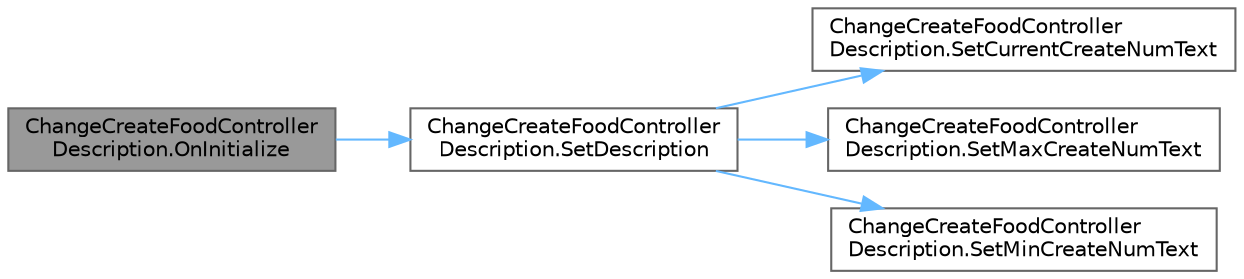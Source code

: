 digraph "ChangeCreateFoodControllerDescription.OnInitialize"
{
 // LATEX_PDF_SIZE
  bgcolor="transparent";
  edge [fontname=Helvetica,fontsize=10,labelfontname=Helvetica,labelfontsize=10];
  node [fontname=Helvetica,fontsize=10,shape=box,height=0.2,width=0.4];
  rankdir="LR";
  Node1 [id="Node000001",label="ChangeCreateFoodController\lDescription.OnInitialize",height=0.2,width=0.4,color="gray40", fillcolor="grey60", style="filled", fontcolor="black",tooltip=" "];
  Node1 -> Node2 [id="edge1_Node000001_Node000002",color="steelblue1",style="solid",tooltip=" "];
  Node2 [id="Node000002",label="ChangeCreateFoodController\lDescription.SetDescription",height=0.2,width=0.4,color="grey40", fillcolor="white", style="filled",URL="$class_change_create_food_controller_description.html#a13e13b757540ce0f1f4427c095b4250a",tooltip=" "];
  Node2 -> Node3 [id="edge2_Node000002_Node000003",color="steelblue1",style="solid",tooltip=" "];
  Node3 [id="Node000003",label="ChangeCreateFoodController\lDescription.SetCurrentCreateNumText",height=0.2,width=0.4,color="grey40", fillcolor="white", style="filled",URL="$class_change_create_food_controller_description.html#ab24aa17523fd131f319a821e2a5d3e43",tooltip=" "];
  Node2 -> Node4 [id="edge3_Node000002_Node000004",color="steelblue1",style="solid",tooltip=" "];
  Node4 [id="Node000004",label="ChangeCreateFoodController\lDescription.SetMaxCreateNumText",height=0.2,width=0.4,color="grey40", fillcolor="white", style="filled",URL="$class_change_create_food_controller_description.html#ad17268f2e85580ac7616edc0828e2550",tooltip=" "];
  Node2 -> Node5 [id="edge4_Node000002_Node000005",color="steelblue1",style="solid",tooltip=" "];
  Node5 [id="Node000005",label="ChangeCreateFoodController\lDescription.SetMinCreateNumText",height=0.2,width=0.4,color="grey40", fillcolor="white", style="filled",URL="$class_change_create_food_controller_description.html#acaeb70c691d5759fca8275738f22c886",tooltip=" "];
}
